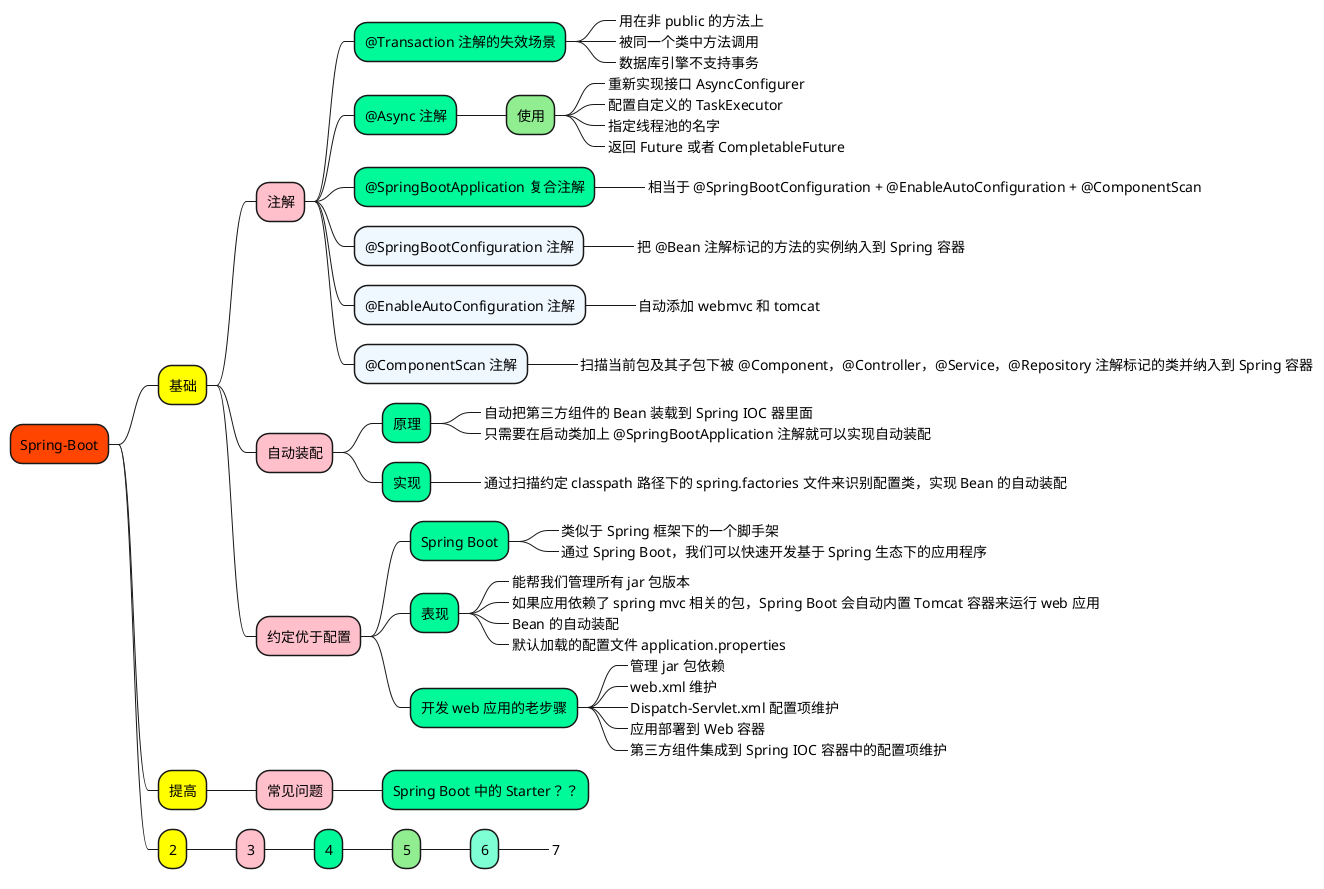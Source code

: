 @startmindmap

+[#OrangeRed] Spring-Boot

++[#yellow] 基础

+++[#Pink] 注解

++++[#MediumSpringGreen] @Transaction 注解的失效场景
+++++[#LightGreen]_ 用在非 public 的方法上
+++++[#LightGreen]_ 被同一个类中方法调用
+++++[#LightGreen]_ 数据库引擎不支持事务

++++[#MediumSpringGreen] @Async 注解
+++++[#LightGreen] 使用
++++++[#Aquamarine]_ 重新实现接口 AsyncConfigurer
++++++[#Aquamarine]_ 配置自定义的 TaskExecutor
++++++[#Aquamarine]_ 指定线程池的名字
++++++[#Aquamarine]_ 返回 Future 或者 CompletableFuture

++++[#MediumSpringGreen] @SpringBootApplication 复合注解
+++++[#LightGreen]_ 相当于 @SpringBootConfiguration + @EnableAutoConfiguration + @ComponentScan

++++[#AliceBlue] @SpringBootConfiguration 注解
+++++[#LightGreen]_ 把 @Bean 注解标记的方法的实例纳入到 Spring 容器

++++[#AliceBlue] @EnableAutoConfiguration 注解
+++++[#LightGreen]_ 自动添加 webmvc 和 tomcat

++++[#AliceBlue] @ComponentScan 注解
+++++[#LightGreen]_ 扫描当前包及其子包下被 @Component，@Controller，@Service，@Repository 注解标记的类并纳入到 Spring 容器



+++[#Pink] 自动装配

++++[#MediumSpringGreen] 原理
+++++[#LightGreen]_ 自动把第三方组件的 Bean 装载到 Spring IOC 器里面
+++++[#LightGreen]_ 只需要在启动类加上 @SpringBootApplication 注解就可以实现自动装配

++++[#MediumSpringGreen] 实现
+++++[#LightGreen]_ 通过扫描约定 classpath 路径下的 spring.factories 文件来识别配置类，实现 Bean 的自动装配


+++[#Pink] 约定优于配置

++++[#MediumSpringGreen] Spring Boot
+++++[#LightGreen]_ 类似于 Spring 框架下的一个脚手架
+++++[#LightGreen]_ 通过 Spring Boot，我们可以快速开发基于 Spring 生态下的应用程序

++++[#MediumSpringGreen] 表现
+++++[#LightGreen]_ 能帮我们管理所有 jar 包版本
+++++[#LightGreen]_ 如果应用依赖了 spring mvc 相关的包，Spring Boot 会自动内置 Tomcat 容器来运行 web 应用
+++++[#LightGreen]_ Bean 的自动装配
+++++[#LightGreen]_ 默认加载的配置文件 application.properties

++++[#MediumSpringGreen] 开发 web 应用的老步骤
+++++[#LightGreen]_ 管理 jar 包依赖
+++++[#LightGreen]_ web.xml 维护
+++++[#LightGreen]_ Dispatch-Servlet.xml 配置项维护
+++++[#LightGreen]_ 应用部署到 Web 容器
+++++[#LightGreen]_ 第三方组件集成到 Spring IOC 容器中的配置项维护




++[#yellow] 提高

+++[#Pink] 常见问题

++++[#MediumSpringGreen] Spring Boot 中的 Starter？？





++[#yellow] 2

+++[#Pink] 3

++++[#MediumSpringGreen] 4
+++++[#LightGreen] 5
++++++[#Aquamarine] 6
+++++++[#Aquamarine]_ 7


@endmindmap